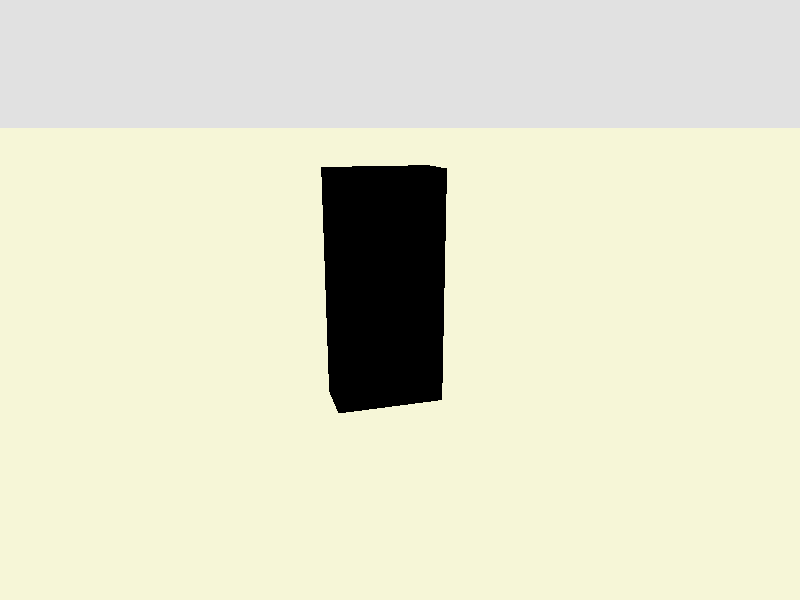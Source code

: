 
/*
 * GNU Interactive Tools
 * Created: August 25, 1995 by Tudor Hulubei
 * Rendered with POV-Ray 2.2
 */


// WARNING:  THIS PICTURE SHOULD BE RENDERED AT A MINIMUM OF 640x480.


#include "colors.inc"
#include "shapes.inc"
#include "textures.inc"

camera
{
    location <0, 1.5, -3>
    look_at <0.35, 0.6, 0.12>
}

background
{
    color Gray
}

plane
{
    y, 0
    normal
    {
	waves 0.5
	frequency 5000
	scale 3000.0
    }
    pigment
    {
	MediumGoldenrod
    }
    finish
    {
	reflection 0.8
    }
}

box
{
    <0, 0, 0>,		// Near lower left corner
    <0.6, 1.3, 0.3>	// Far upper right corner
    texture
    {
	pigment
	{
	    color Black
	}
	finish
	{
	    phong 1 metallic
	    reflection 0.3
	    refraction 1
	    ior 2.4
	}
    }
    rotate y*-10
}

light_source
{
    <0, 1.5, -3>
    color White
}
